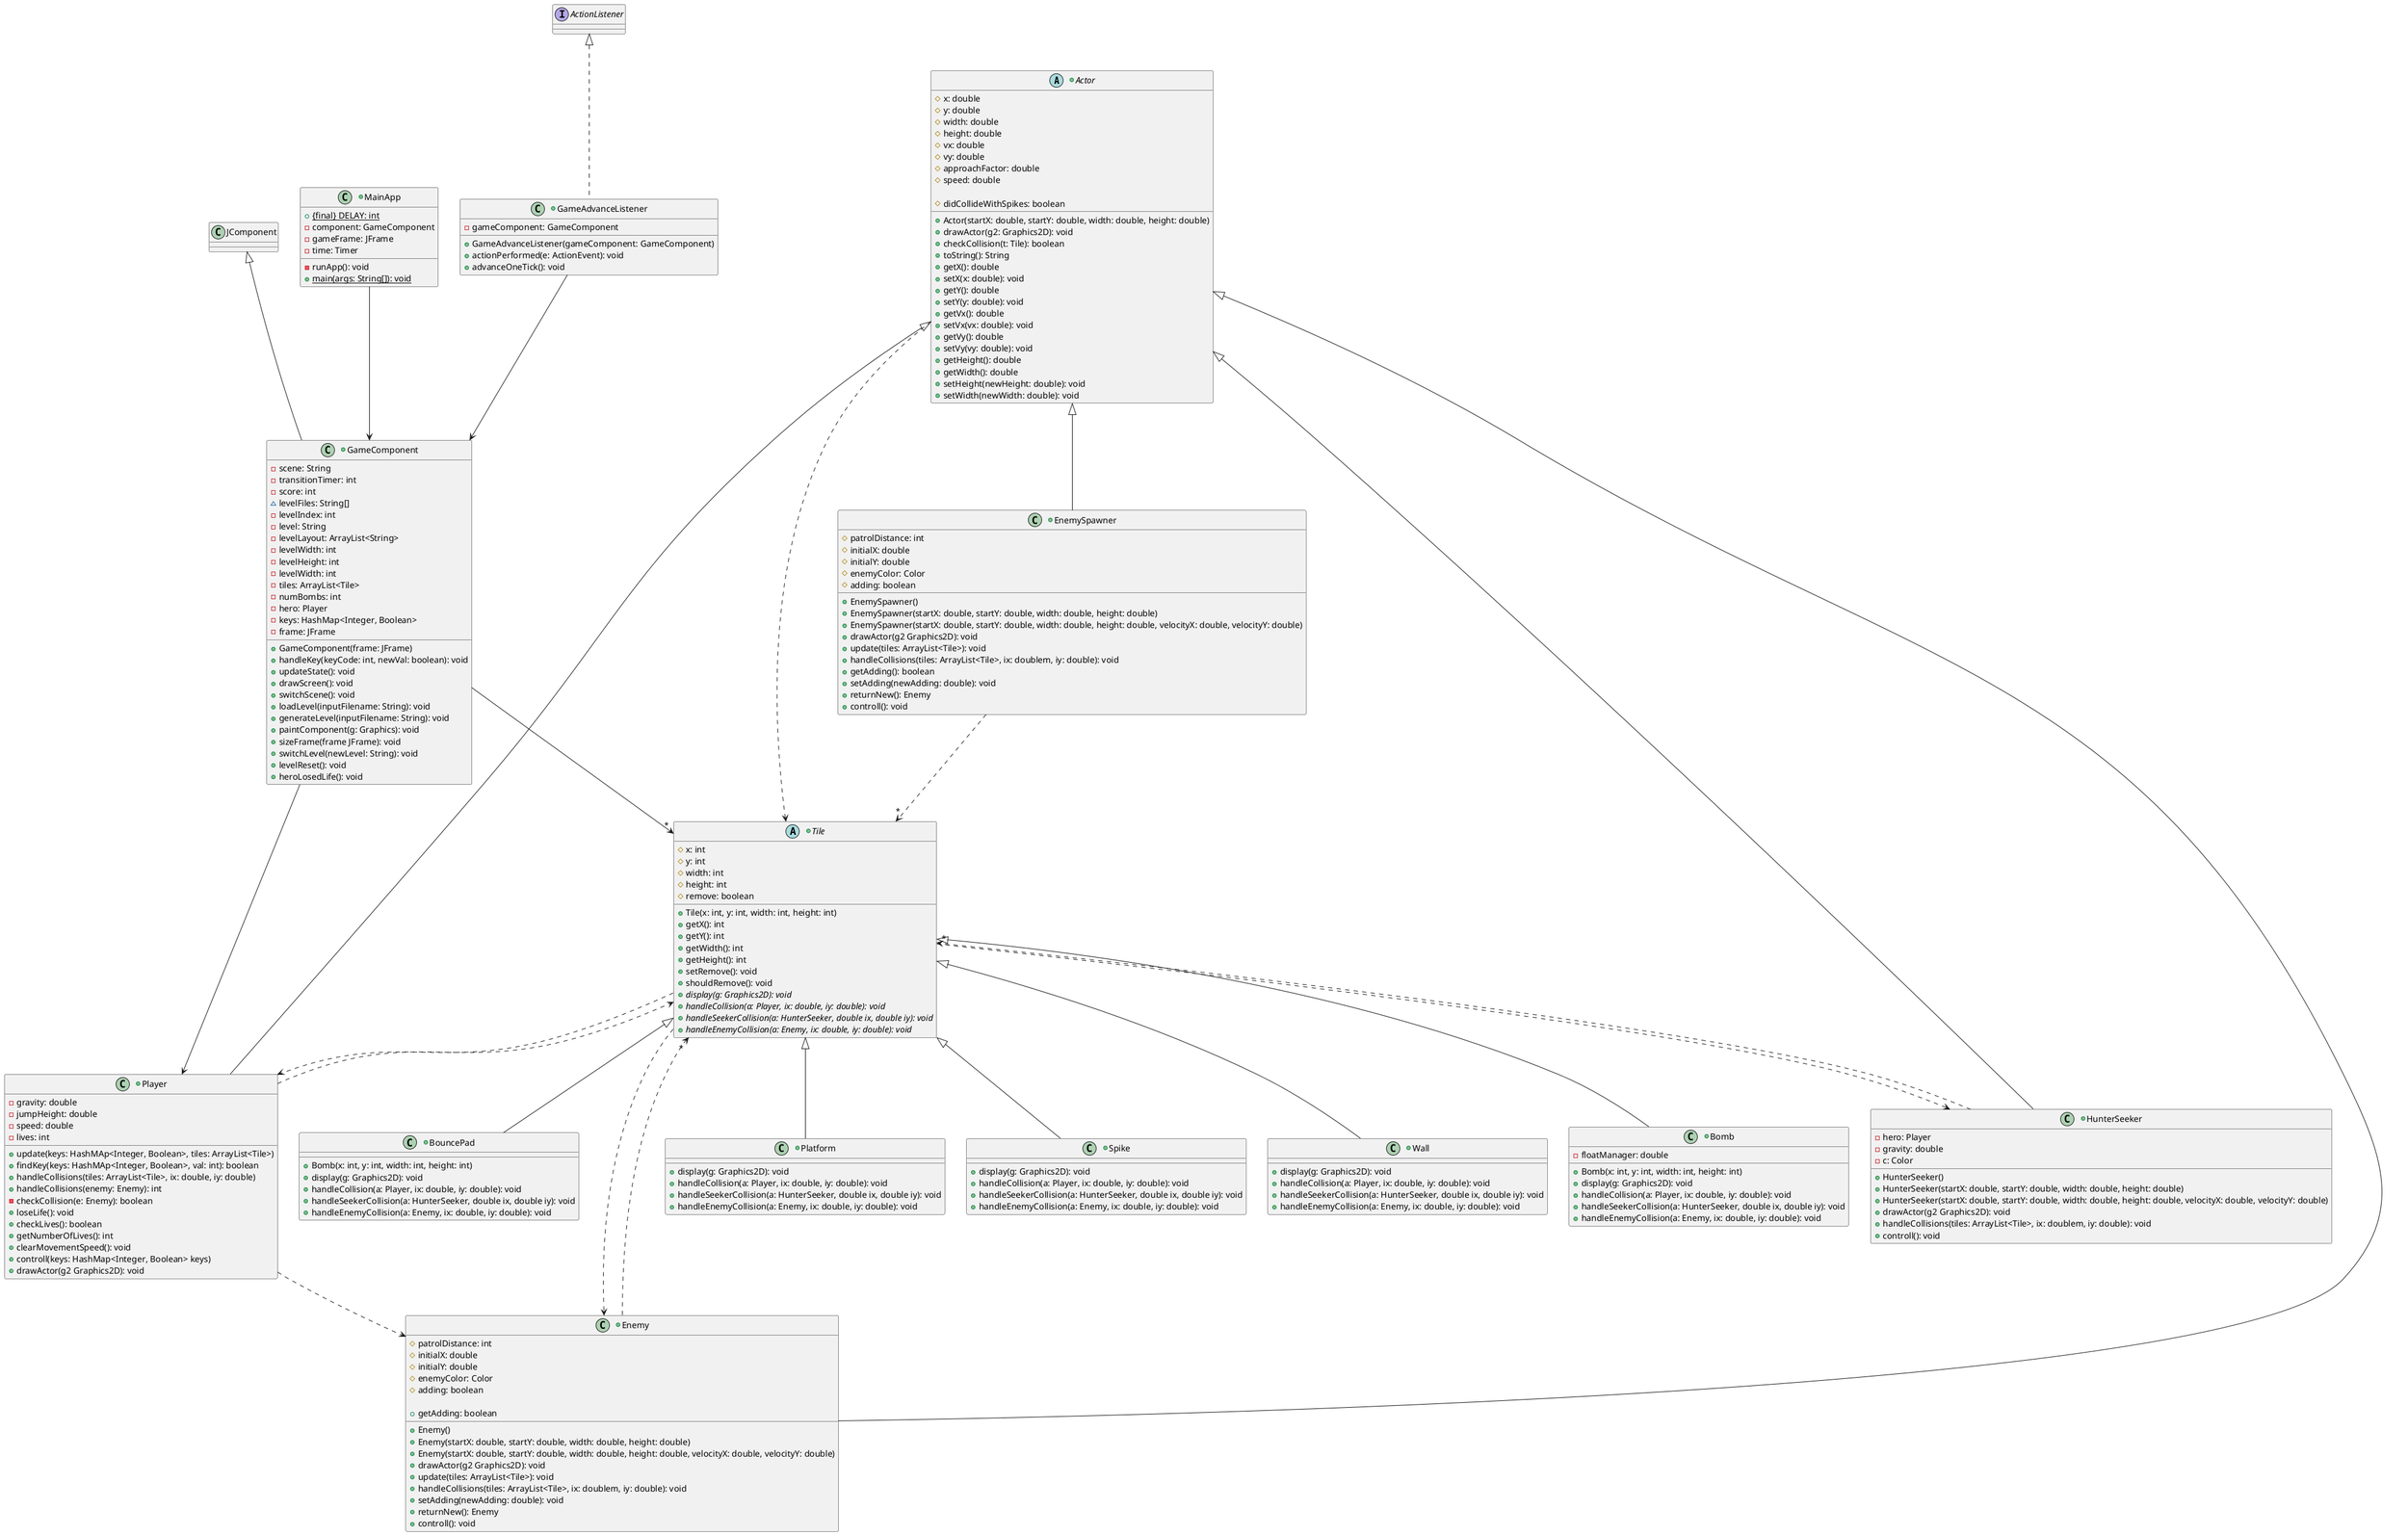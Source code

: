 @startuml old-uml

+abstract class Actor {
    #x: double
    #y: double
    #width: double
    #height: double
    #vx: double
    #vy: double
    #approachFactor: double
    #speed: double

    #didCollideWithSpikes: boolean

    +Actor(startX: double, startY: double, width: double, height: double)
    +drawActor(g2: Graphics2D): void
    +checkCollision(t: Tile): boolean
    +toString(): String
    +getX(): double
    +setX(x: double): void
    +getY(): double
    +setY(y: double): void
    +getVx(): double
    +setVx(vx: double): void
    +getVy(): double
    +setVy(vy: double): void
    +getHeight(): double
    +getWidth(): double
    +setHeight(newHeight: double): void
    +setWidth(newWidth: double): void
}

+class Bomb extends Tile {
    -floatManager: double

    +Bomb(x: int, y: int, width: int, height: int)
    +display(g: Graphics2D): void
    +handleCollision(a: Player, ix: double, iy: double): void
    +handleSeekerCollision(a: HunterSeeker, double ix, double iy): void
    +handleEnemyCollision(a: Enemy, ix: double, iy: double): void
}

+class BouncePad extends Tile {
    +Bomb(x: int, y: int, width: int, height: int)
    +display(g: Graphics2D): void
    +handleCollision(a: Player, ix: double, iy: double): void
    +handleSeekerCollision(a: HunterSeeker, double ix, double iy): void
    +handleEnemyCollision(a: Enemy, ix: double, iy: double): void
}

+class Enemy extends Actor {
    #patrolDistance: int
    #initialX: double
    #initialY: double
    #enemyColor: Color
    #adding: boolean

    +Enemy()
    +Enemy(startX: double, startY: double, width: double, height: double)
    +Enemy(startX: double, startY: double, width: double, height: double, velocityX: double, velocityY: double)
    +drawActor(g2 Graphics2D): void
    +update(tiles: ArrayList<Tile>): void
    +handleCollisions(tiles: ArrayList<Tile>, ix: doublem, iy: double): void
    +getAdding: boolean
    +setAdding(newAdding: double): void
    +returnNew(): Enemy
    +controll(): void
}

+class HunterSeeker extends Actor {
    -hero: Player
    -gravity: double
    -c: Color

    +HunterSeeker()
    +HunterSeeker(startX: double, startY: double, width: double, height: double)
    +HunterSeeker(startX: double, startY: double, width: double, height: double, velocityX: double, velocityY: double)
    +drawActor(g2 Graphics2D): void
    +handleCollisions(tiles: ArrayList<Tile>, ix: doublem, iy: double): void
    +controll(): void
}

+class EnemySpawner extends Actor {
    #patrolDistance: int
    #initialX: double
    #initialY: double
    #enemyColor: Color
    #adding: boolean

    +EnemySpawner()
    +EnemySpawner(startX: double, startY: double, width: double, height: double)
    +EnemySpawner(startX: double, startY: double, width: double, height: double, velocityX: double, velocityY: double)
    +drawActor(g2 Graphics2D): void
    +update(tiles: ArrayList<Tile>): void
    +handleCollisions(tiles: ArrayList<Tile>, ix: doublem, iy: double): void
    +getAdding(): boolean
    +setAdding(newAdding: double): void
    +returnNew(): Enemy
    +controll(): void
}

+class GameAdvanceListener implements ActionListener {
    -gameComponent: GameComponent
    +GameAdvanceListener(gameComponent: GameComponent)
    +actionPerformed(e: ActionEvent): void
    +advanceOneTick(): void
}

+class GameComponent extends JComponent {
    -scene: String
    -transitionTimer: int
    -score: int
    ~levelFiles: String[]
    -levelIndex: int
    -level: String
    -levelLayout: ArrayList<String>
    -levelWidth: int
    -levelHeight: int
    -levelWidth: int
    -tiles: ArrayList<Tile>
    -numBombs: int
    -hero: Player
    -keys: HashMap<Integer, Boolean>
    -frame: JFrame

    +GameComponent(frame: JFrame)
    +handleKey(keyCode: int, newVal: boolean): void
    +updateState(): void
    +drawScreen(): void
    +switchScene(): void
    +loadLevel(inputFilename: String): void
    +generateLevel(inputFilename: String): void
    +paintComponent(g: Graphics): void
    +sizeFrame(frame JFrame): void
    +switchLevel(newLevel: String): void
    +levelReset(): void
    +heroLosedLife(): void
}

+class MainApp {
    +{static}{final} DELAY: int
    -component: GameComponent
    -gameFrame: JFrame
    -time: Timer

    -runApp(): void
    +{static} main(args: String[]): void
}

+class Platform extends Tile {
    +display(g: Graphics2D): void
    +handleCollision(a: Player, ix: double, iy: double): void
    +handleSeekerCollision(a: HunterSeeker, double ix, double iy): void
    +handleEnemyCollision(a: Enemy, ix: double, iy: double): void
}

+class Spike extends Tile {
    +display(g: Graphics2D): void
    +handleCollision(a: Player, ix: double, iy: double): void
    +handleSeekerCollision(a: HunterSeeker, double ix, double iy): void
    +handleEnemyCollision(a: Enemy, ix: double, iy: double): void
}

+class Wall extends Tile {
    +display(g: Graphics2D): void
    +handleCollision(a: Player, ix: double, iy: double): void
    +handleSeekerCollision(a: HunterSeeker, double ix, double iy): void
    +handleEnemyCollision(a: Enemy, ix: double, iy: double): void
}

+abstract class Tile{
    #x: int
    #y: int
    #width: int
    #height: int
    #remove: boolean

    +Tile(x: int, y: int, width: int, height: int)
    +getX(): int
    +getY(): int
    +getWidth(): int
    +getHeight(): int
    +setRemove(): void
    +shouldRemove(): void
    +{abstract} display(g: Graphics2D): void
    +{abstract} handleCollision(a: Player, ix: double, iy: double): void
    +{abstract} handleSeekerCollision(a: HunterSeeker, double ix, double iy): void
    +{abstract} handleEnemyCollision(a: Enemy, ix: double, iy: double): void
}

+class Player extends Actor {
    -gravity: double
    -jumpHeight: double
    -speed: double
    -lives: int
    +update(keys: HashMAp<Integer, Boolean>, tiles: ArrayList<Tile>)
    +findKey(keys: HashMAp<Integer, Boolean>, val: int): boolean
    +handleCollisions(tiles: ArrayList<Tile>, ix: double, iy: double)
    +handleCollisions(enemy: Enemy): int
    -checkCollision(e: Enemy): boolean
    +loseLife(): void
    +checkLives(): boolean
    +getNumberOfLives(): int
    +clearMovementSpeed(): void
    +controll(keys: HashMap<Integer, Boolean> keys)
    +drawActor(g2 Graphics2D): void
}

Actor ..> Tile
Enemy ..>"*" Tile
HunterSeeker ..>"*" Tile
EnemySpawner ..>"*" Tile
GameAdvanceListener --> GameComponent
GameComponent -->"*" Tile
GameComponent --> Player
MainApp --> GameComponent
Tile ..> Player
Tile ..> HunterSeeker
Tile ..> Enemy
Player ..> Enemy
Player ..> Tile
@enduml